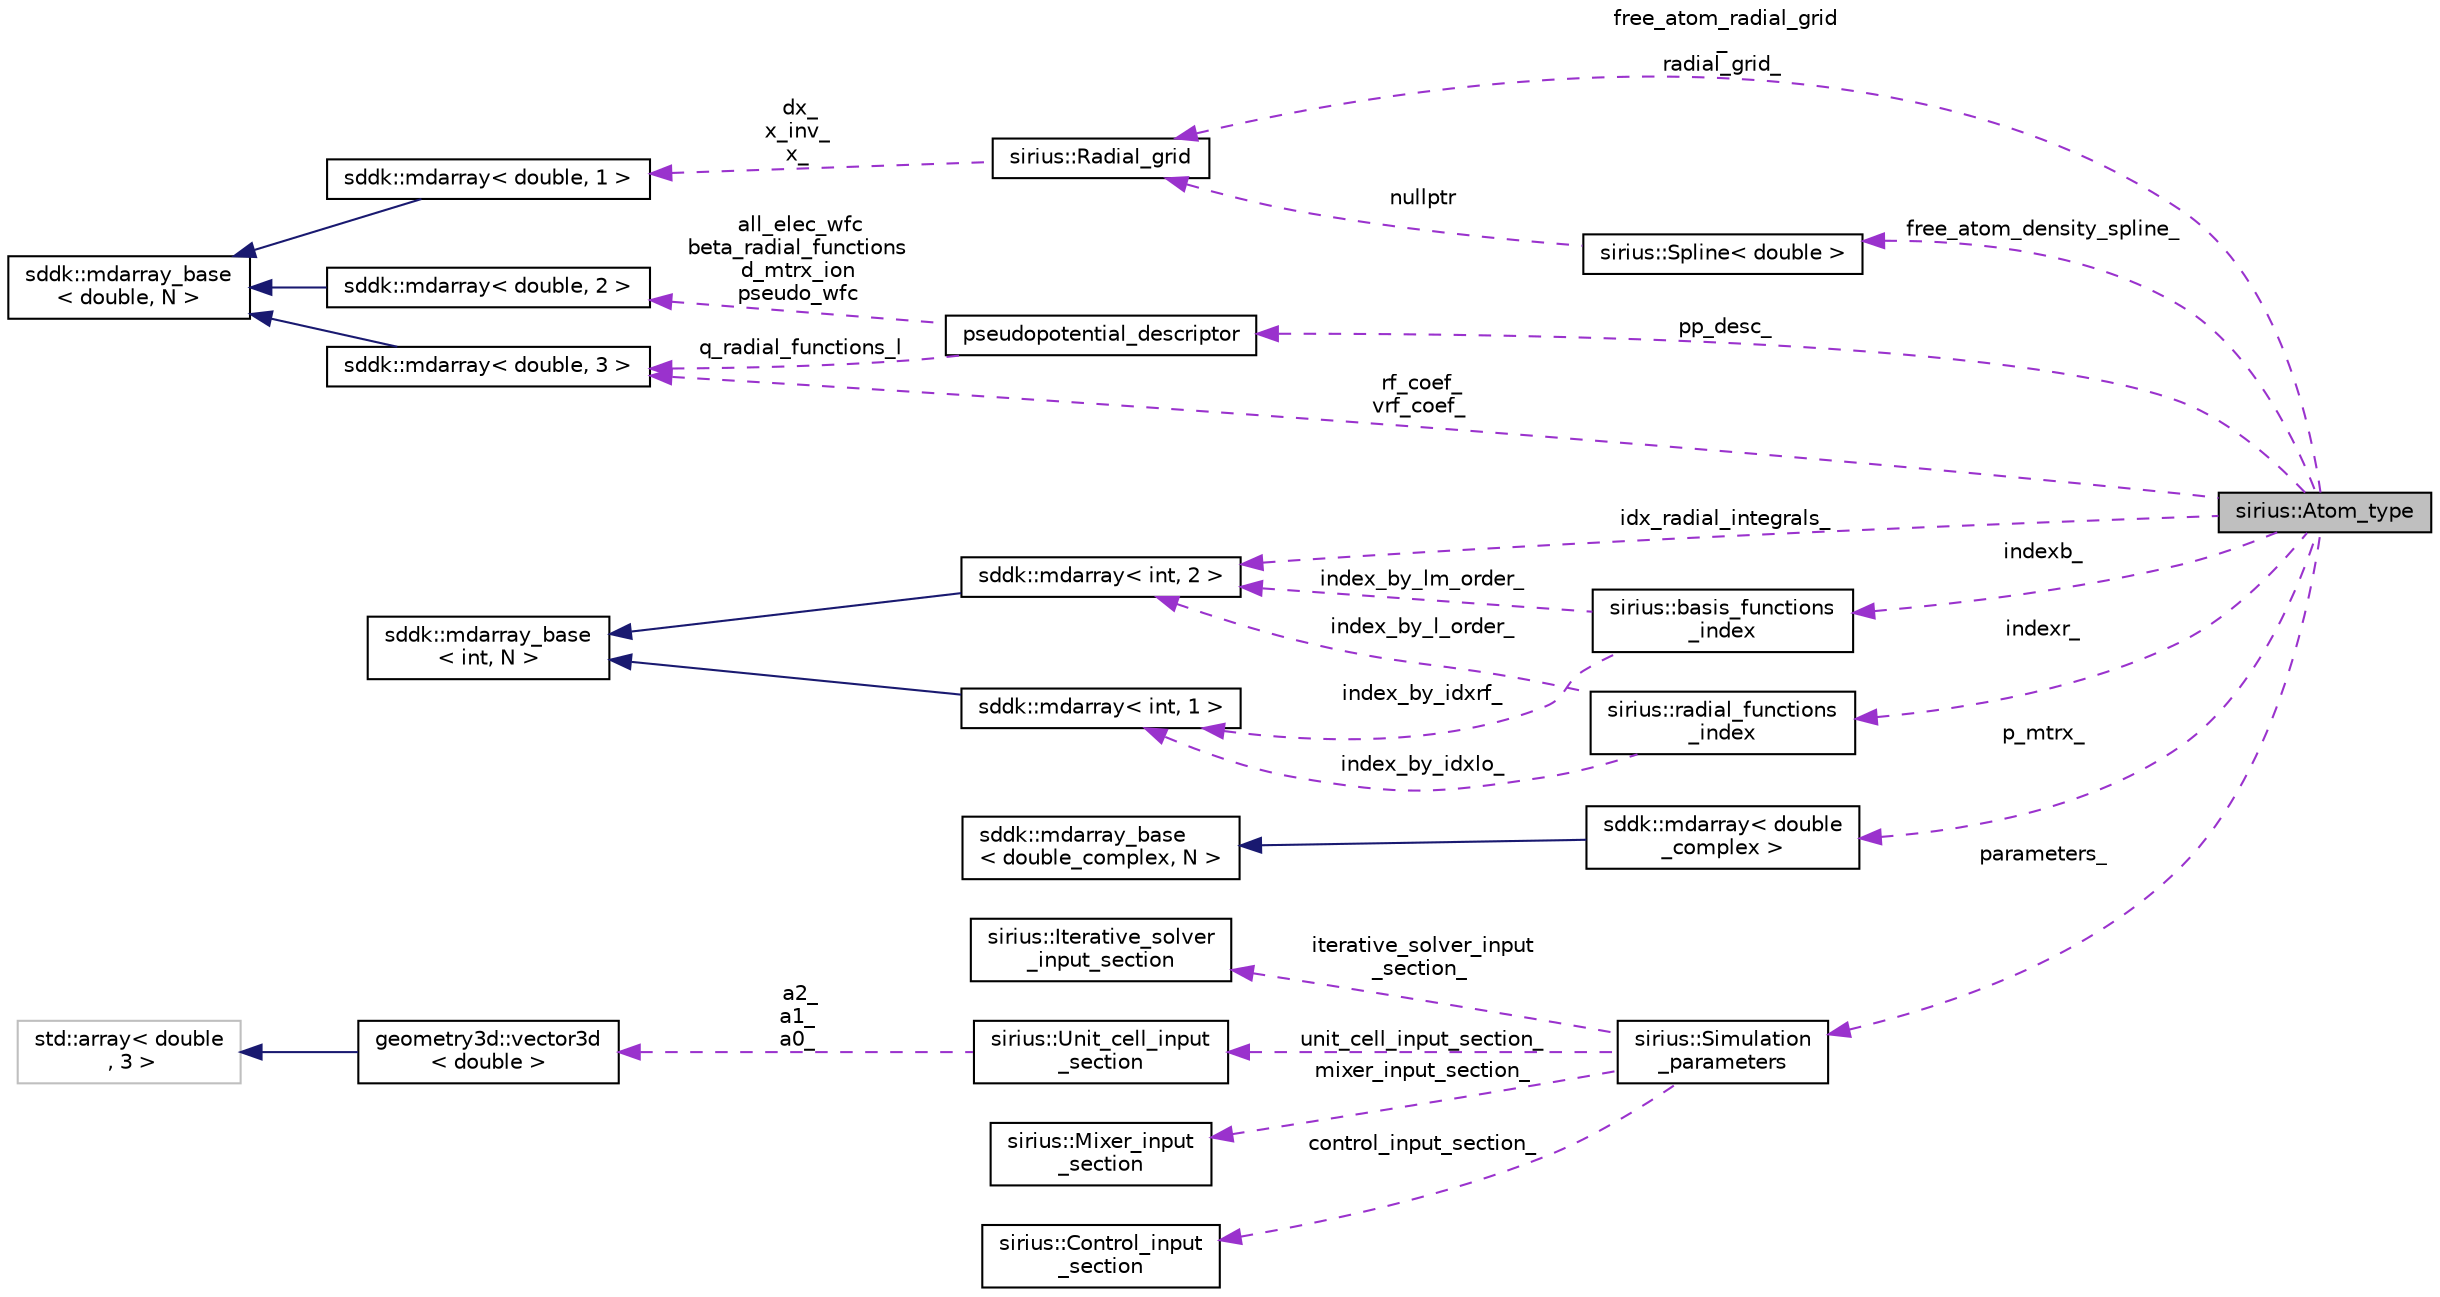 digraph "sirius::Atom_type"
{
 // INTERACTIVE_SVG=YES
  edge [fontname="Helvetica",fontsize="10",labelfontname="Helvetica",labelfontsize="10"];
  node [fontname="Helvetica",fontsize="10",shape=record];
  rankdir="LR";
  Node1 [label="sirius::Atom_type",height=0.2,width=0.4,color="black", fillcolor="grey75", style="filled", fontcolor="black"];
  Node2 -> Node1 [dir="back",color="darkorchid3",fontsize="10",style="dashed",label=" pp_desc_" ,fontname="Helvetica"];
  Node2 [label="pseudopotential_descriptor",height=0.2,width=0.4,color="black", fillcolor="white", style="filled",URL="$structpseudopotential__descriptor.html"];
  Node3 -> Node2 [dir="back",color="darkorchid3",fontsize="10",style="dashed",label=" all_elec_wfc\nbeta_radial_functions\nd_mtrx_ion\npseudo_wfc" ,fontname="Helvetica"];
  Node3 [label="sddk::mdarray\< double, 2 \>",height=0.2,width=0.4,color="black", fillcolor="white", style="filled",URL="$classsddk_1_1mdarray.html"];
  Node4 -> Node3 [dir="back",color="midnightblue",fontsize="10",style="solid",fontname="Helvetica"];
  Node4 [label="sddk::mdarray_base\l\< double, N \>",height=0.2,width=0.4,color="black", fillcolor="white", style="filled",URL="$classsddk_1_1mdarray__base.html"];
  Node5 -> Node2 [dir="back",color="darkorchid3",fontsize="10",style="dashed",label=" q_radial_functions_l" ,fontname="Helvetica"];
  Node5 [label="sddk::mdarray\< double, 3 \>",height=0.2,width=0.4,color="black", fillcolor="white", style="filled",URL="$classsddk_1_1mdarray.html"];
  Node4 -> Node5 [dir="back",color="midnightblue",fontsize="10",style="solid",fontname="Helvetica"];
  Node6 -> Node1 [dir="back",color="darkorchid3",fontsize="10",style="dashed",label=" idx_radial_integrals_" ,fontname="Helvetica"];
  Node6 [label="sddk::mdarray\< int, 2 \>",height=0.2,width=0.4,color="black", fillcolor="white", style="filled",URL="$classsddk_1_1mdarray.html"];
  Node7 -> Node6 [dir="back",color="midnightblue",fontsize="10",style="solid",fontname="Helvetica"];
  Node7 [label="sddk::mdarray_base\l\< int, N \>",height=0.2,width=0.4,color="black", fillcolor="white", style="filled",URL="$classsddk_1_1mdarray__base.html"];
  Node8 -> Node1 [dir="back",color="darkorchid3",fontsize="10",style="dashed",label=" free_atom_density_spline_" ,fontname="Helvetica"];
  Node8 [label="sirius::Spline\< double \>",height=0.2,width=0.4,color="black", fillcolor="white", style="filled",URL="$classsirius_1_1_spline.html"];
  Node9 -> Node8 [dir="back",color="darkorchid3",fontsize="10",style="dashed",label=" nullptr" ,fontname="Helvetica"];
  Node9 [label="sirius::Radial_grid",height=0.2,width=0.4,color="black", fillcolor="white", style="filled",URL="$classsirius_1_1_radial__grid.html",tooltip="Radial grid for a muffin-tin or an isolated atom. "];
  Node10 -> Node9 [dir="back",color="darkorchid3",fontsize="10",style="dashed",label=" dx_\nx_inv_\nx_" ,fontname="Helvetica"];
  Node10 [label="sddk::mdarray\< double, 1 \>",height=0.2,width=0.4,color="black", fillcolor="white", style="filled",URL="$classsddk_1_1mdarray.html"];
  Node4 -> Node10 [dir="back",color="midnightblue",fontsize="10",style="solid",fontname="Helvetica"];
  Node11 -> Node1 [dir="back",color="darkorchid3",fontsize="10",style="dashed",label=" p_mtrx_" ,fontname="Helvetica"];
  Node11 [label="sddk::mdarray\< double\l_complex \>",height=0.2,width=0.4,color="black", fillcolor="white", style="filled",URL="$classsddk_1_1mdarray.html"];
  Node12 -> Node11 [dir="back",color="midnightblue",fontsize="10",style="solid",fontname="Helvetica"];
  Node12 [label="sddk::mdarray_base\l\< double_complex, N \>",height=0.2,width=0.4,color="black", fillcolor="white", style="filled",URL="$classsddk_1_1mdarray__base.html"];
  Node13 -> Node1 [dir="back",color="darkorchid3",fontsize="10",style="dashed",label=" indexr_" ,fontname="Helvetica"];
  Node13 [label="sirius::radial_functions\l_index",height=0.2,width=0.4,color="black", fillcolor="white", style="filled",URL="$classsirius_1_1radial__functions__index.html"];
  Node6 -> Node13 [dir="back",color="darkorchid3",fontsize="10",style="dashed",label=" index_by_l_order_" ,fontname="Helvetica"];
  Node14 -> Node13 [dir="back",color="darkorchid3",fontsize="10",style="dashed",label=" index_by_idxlo_" ,fontname="Helvetica"];
  Node14 [label="sddk::mdarray\< int, 1 \>",height=0.2,width=0.4,color="black", fillcolor="white", style="filled",URL="$classsddk_1_1mdarray.html"];
  Node7 -> Node14 [dir="back",color="midnightblue",fontsize="10",style="solid",fontname="Helvetica"];
  Node15 -> Node1 [dir="back",color="darkorchid3",fontsize="10",style="dashed",label=" parameters_" ,fontname="Helvetica"];
  Node15 [label="sirius::Simulation\l_parameters",height=0.2,width=0.4,color="black", fillcolor="white", style="filled",URL="$classsirius_1_1_simulation__parameters.html",tooltip="Basic parameters of the simulation. "];
  Node16 -> Node15 [dir="back",color="darkorchid3",fontsize="10",style="dashed",label=" iterative_solver_input\l_section_" ,fontname="Helvetica"];
  Node16 [label="sirius::Iterative_solver\l_input_section",height=0.2,width=0.4,color="black", fillcolor="white", style="filled",URL="$structsirius_1_1_iterative__solver__input__section.html"];
  Node17 -> Node15 [dir="back",color="darkorchid3",fontsize="10",style="dashed",label=" unit_cell_input_section_" ,fontname="Helvetica"];
  Node17 [label="sirius::Unit_cell_input\l_section",height=0.2,width=0.4,color="black", fillcolor="white", style="filled",URL="$structsirius_1_1_unit__cell__input__section.html",tooltip="Parse unit cell input section. "];
  Node18 -> Node17 [dir="back",color="darkorchid3",fontsize="10",style="dashed",label=" a2_\na1_\na0_" ,fontname="Helvetica"];
  Node18 [label="geometry3d::vector3d\l\< double \>",height=0.2,width=0.4,color="black", fillcolor="white", style="filled",URL="$classgeometry3d_1_1vector3d.html"];
  Node19 -> Node18 [dir="back",color="midnightblue",fontsize="10",style="solid",fontname="Helvetica"];
  Node19 [label="std::array\< double\l , 3 \>",height=0.2,width=0.4,color="grey75", fillcolor="white", style="filled"];
  Node20 -> Node15 [dir="back",color="darkorchid3",fontsize="10",style="dashed",label=" mixer_input_section_" ,fontname="Helvetica"];
  Node20 [label="sirius::Mixer_input\l_section",height=0.2,width=0.4,color="black", fillcolor="white", style="filled",URL="$structsirius_1_1_mixer__input__section.html"];
  Node21 -> Node15 [dir="back",color="darkorchid3",fontsize="10",style="dashed",label=" control_input_section_" ,fontname="Helvetica"];
  Node21 [label="sirius::Control_input\l_section",height=0.2,width=0.4,color="black", fillcolor="white", style="filled",URL="$structsirius_1_1_control__input__section.html",tooltip="Parse control input section. "];
  Node9 -> Node1 [dir="back",color="darkorchid3",fontsize="10",style="dashed",label=" free_atom_radial_grid\l_\nradial_grid_" ,fontname="Helvetica"];
  Node5 -> Node1 [dir="back",color="darkorchid3",fontsize="10",style="dashed",label=" rf_coef_\nvrf_coef_" ,fontname="Helvetica"];
  Node22 -> Node1 [dir="back",color="darkorchid3",fontsize="10",style="dashed",label=" indexb_" ,fontname="Helvetica"];
  Node22 [label="sirius::basis_functions\l_index",height=0.2,width=0.4,color="black", fillcolor="white", style="filled",URL="$classsirius_1_1basis__functions__index.html"];
  Node6 -> Node22 [dir="back",color="darkorchid3",fontsize="10",style="dashed",label=" index_by_lm_order_" ,fontname="Helvetica"];
  Node14 -> Node22 [dir="back",color="darkorchid3",fontsize="10",style="dashed",label=" index_by_idxrf_" ,fontname="Helvetica"];
}
